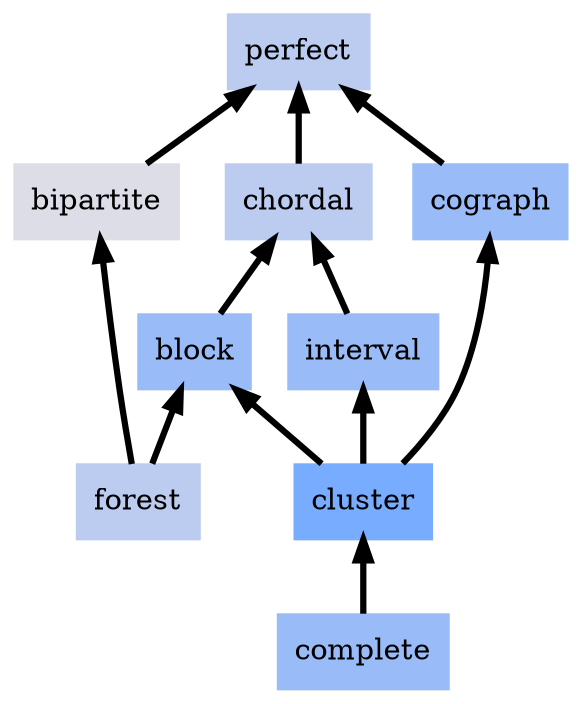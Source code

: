 digraph local_WAU7vf {
	node [color=lightblue2 style=filled]
	margin=0.04 size="6,6"
	rankdir = BT
	"n_JngPPm" [label="forest" URL="/parameters/html/JngPPm" color="#bbccf0" shape=box]
	"n_Cv1PaJ" [label="chordal" URL="/parameters/html/Cv1PaJ" color="#bbccf0" shape=box]
	"n_WAU7vf" [label="cluster" URL="/parameters/html/WAU7vf" color="#78acff" shape=box]
	"n_cLHJkW" [label="bipartite" URL="/parameters/html/cLHJkW" color="#dddde8" shape=box]
	"n_RmssrZ" [label="perfect" URL="/parameters/html/RmssrZ" color="#bbccf0" shape=box]
	"n_p5skoj" [label="interval" URL="/parameters/html/p5skoj" color="#99bcf8" shape=box]
	"n_QrxQsH" [label="block" URL="/parameters/html/QrxQsH" color="#99bcf8" shape=box]
	"n_EhdXNA" [label="complete" URL="/parameters/html/EhdXNA" color="#99bcf8" shape=box]
	"n_9Qd0Mx" [label="cograph" URL="/parameters/html/9Qd0Mx" color="#99bcf8" shape=box]
	"n_JngPPm" -> "n_QrxQsH" [label="" decorate=true lblstyle="above, sloped" weight="100" penwidth="3.0"]
	"n_WAU7vf" -> "n_p5skoj" [label="" decorate=true lblstyle="above, sloped" weight="100" penwidth="3.0"]
	"n_WAU7vf" -> "n_QrxQsH" [label="" decorate=true lblstyle="above, sloped" weight="100" penwidth="3.0"]
	"n_p5skoj" -> "n_Cv1PaJ" [label="" decorate=true lblstyle="above, sloped" weight="100" penwidth="3.0"]
	"n_EhdXNA" -> "n_WAU7vf" [label="" decorate=true lblstyle="above, sloped" weight="100" penwidth="3.0"]
	"n_Cv1PaJ" -> "n_RmssrZ" [label="" decorate=true lblstyle="above, sloped" weight="100" penwidth="3.0"]
	"n_cLHJkW" -> "n_RmssrZ" [label="" decorate=true lblstyle="above, sloped" weight="100" penwidth="3.0"]
	"n_9Qd0Mx" -> "n_RmssrZ" [label="" decorate=true lblstyle="above, sloped" weight="100" penwidth="3.0"]
	"n_QrxQsH" -> "n_Cv1PaJ" [label="" decorate=true lblstyle="above, sloped" weight="100" penwidth="3.0"]
	"n_WAU7vf" -> "n_9Qd0Mx" [label="" decorate=true lblstyle="above, sloped" weight="100" penwidth="3.0"]
	"n_JngPPm" -> "n_cLHJkW" [label="" decorate=true lblstyle="above, sloped" weight="100" penwidth="3.0"]
}
